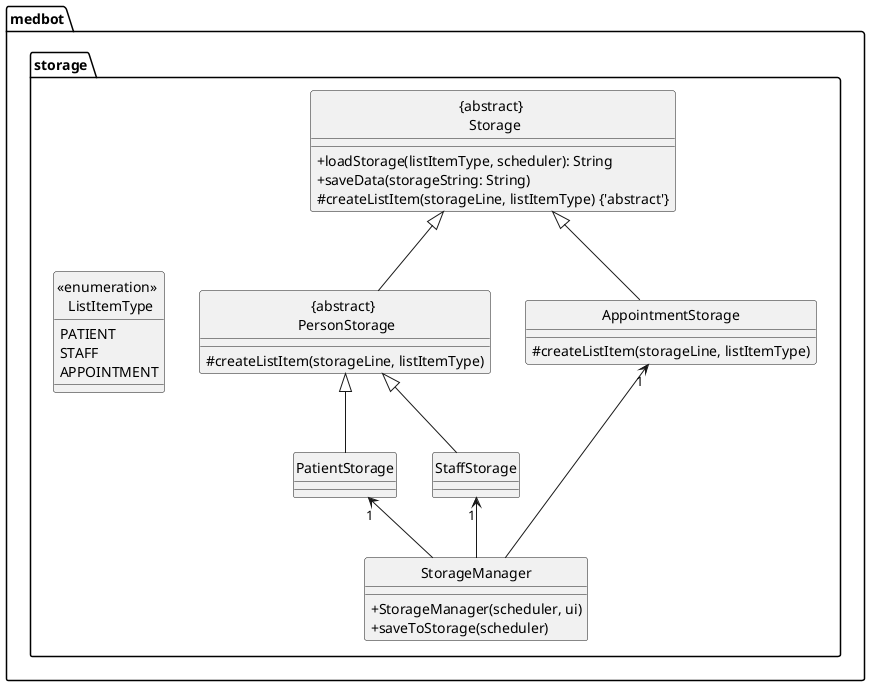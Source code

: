 @startuml
hide circle
skinparam classAttributeIconSize 0

package medbot.storage {

class StorageManager {
+ StorageManager(scheduler, ui)
+ saveToStorage(scheduler)
}


class "{abstract} \n Storage"{
+ loadStorage(listItemType, scheduler): String
+ saveData(storageString: String)
# createListItem(storageLine, listItemType) {'abstract'}
}

together {
class AppointmentStorage {
# createListItem(storageLine, listItemType)
}

class "{abstract} \n PersonStorage"{
# createListItem(storageLine, listItemType)
}

class PatientStorage
class StaffStorage


StorageManager --> "1" AppointmentStorage
PatientStorage "1"<-- StorageManager
StaffStorage "1"<-- StorageManager

"{abstract} \n Storage" <|-- AppointmentStorage
"{abstract} \n Storage" <|-- "{abstract} \n PersonStorage"
"{abstract} \n PersonStorage" <|-- PatientStorage
"{abstract} \n PersonStorage" <|-- StaffStorage


enum "<<enumeration>> \n ListItemType"{
PATIENT
STAFF
APPOINTMENT
}

@enduml